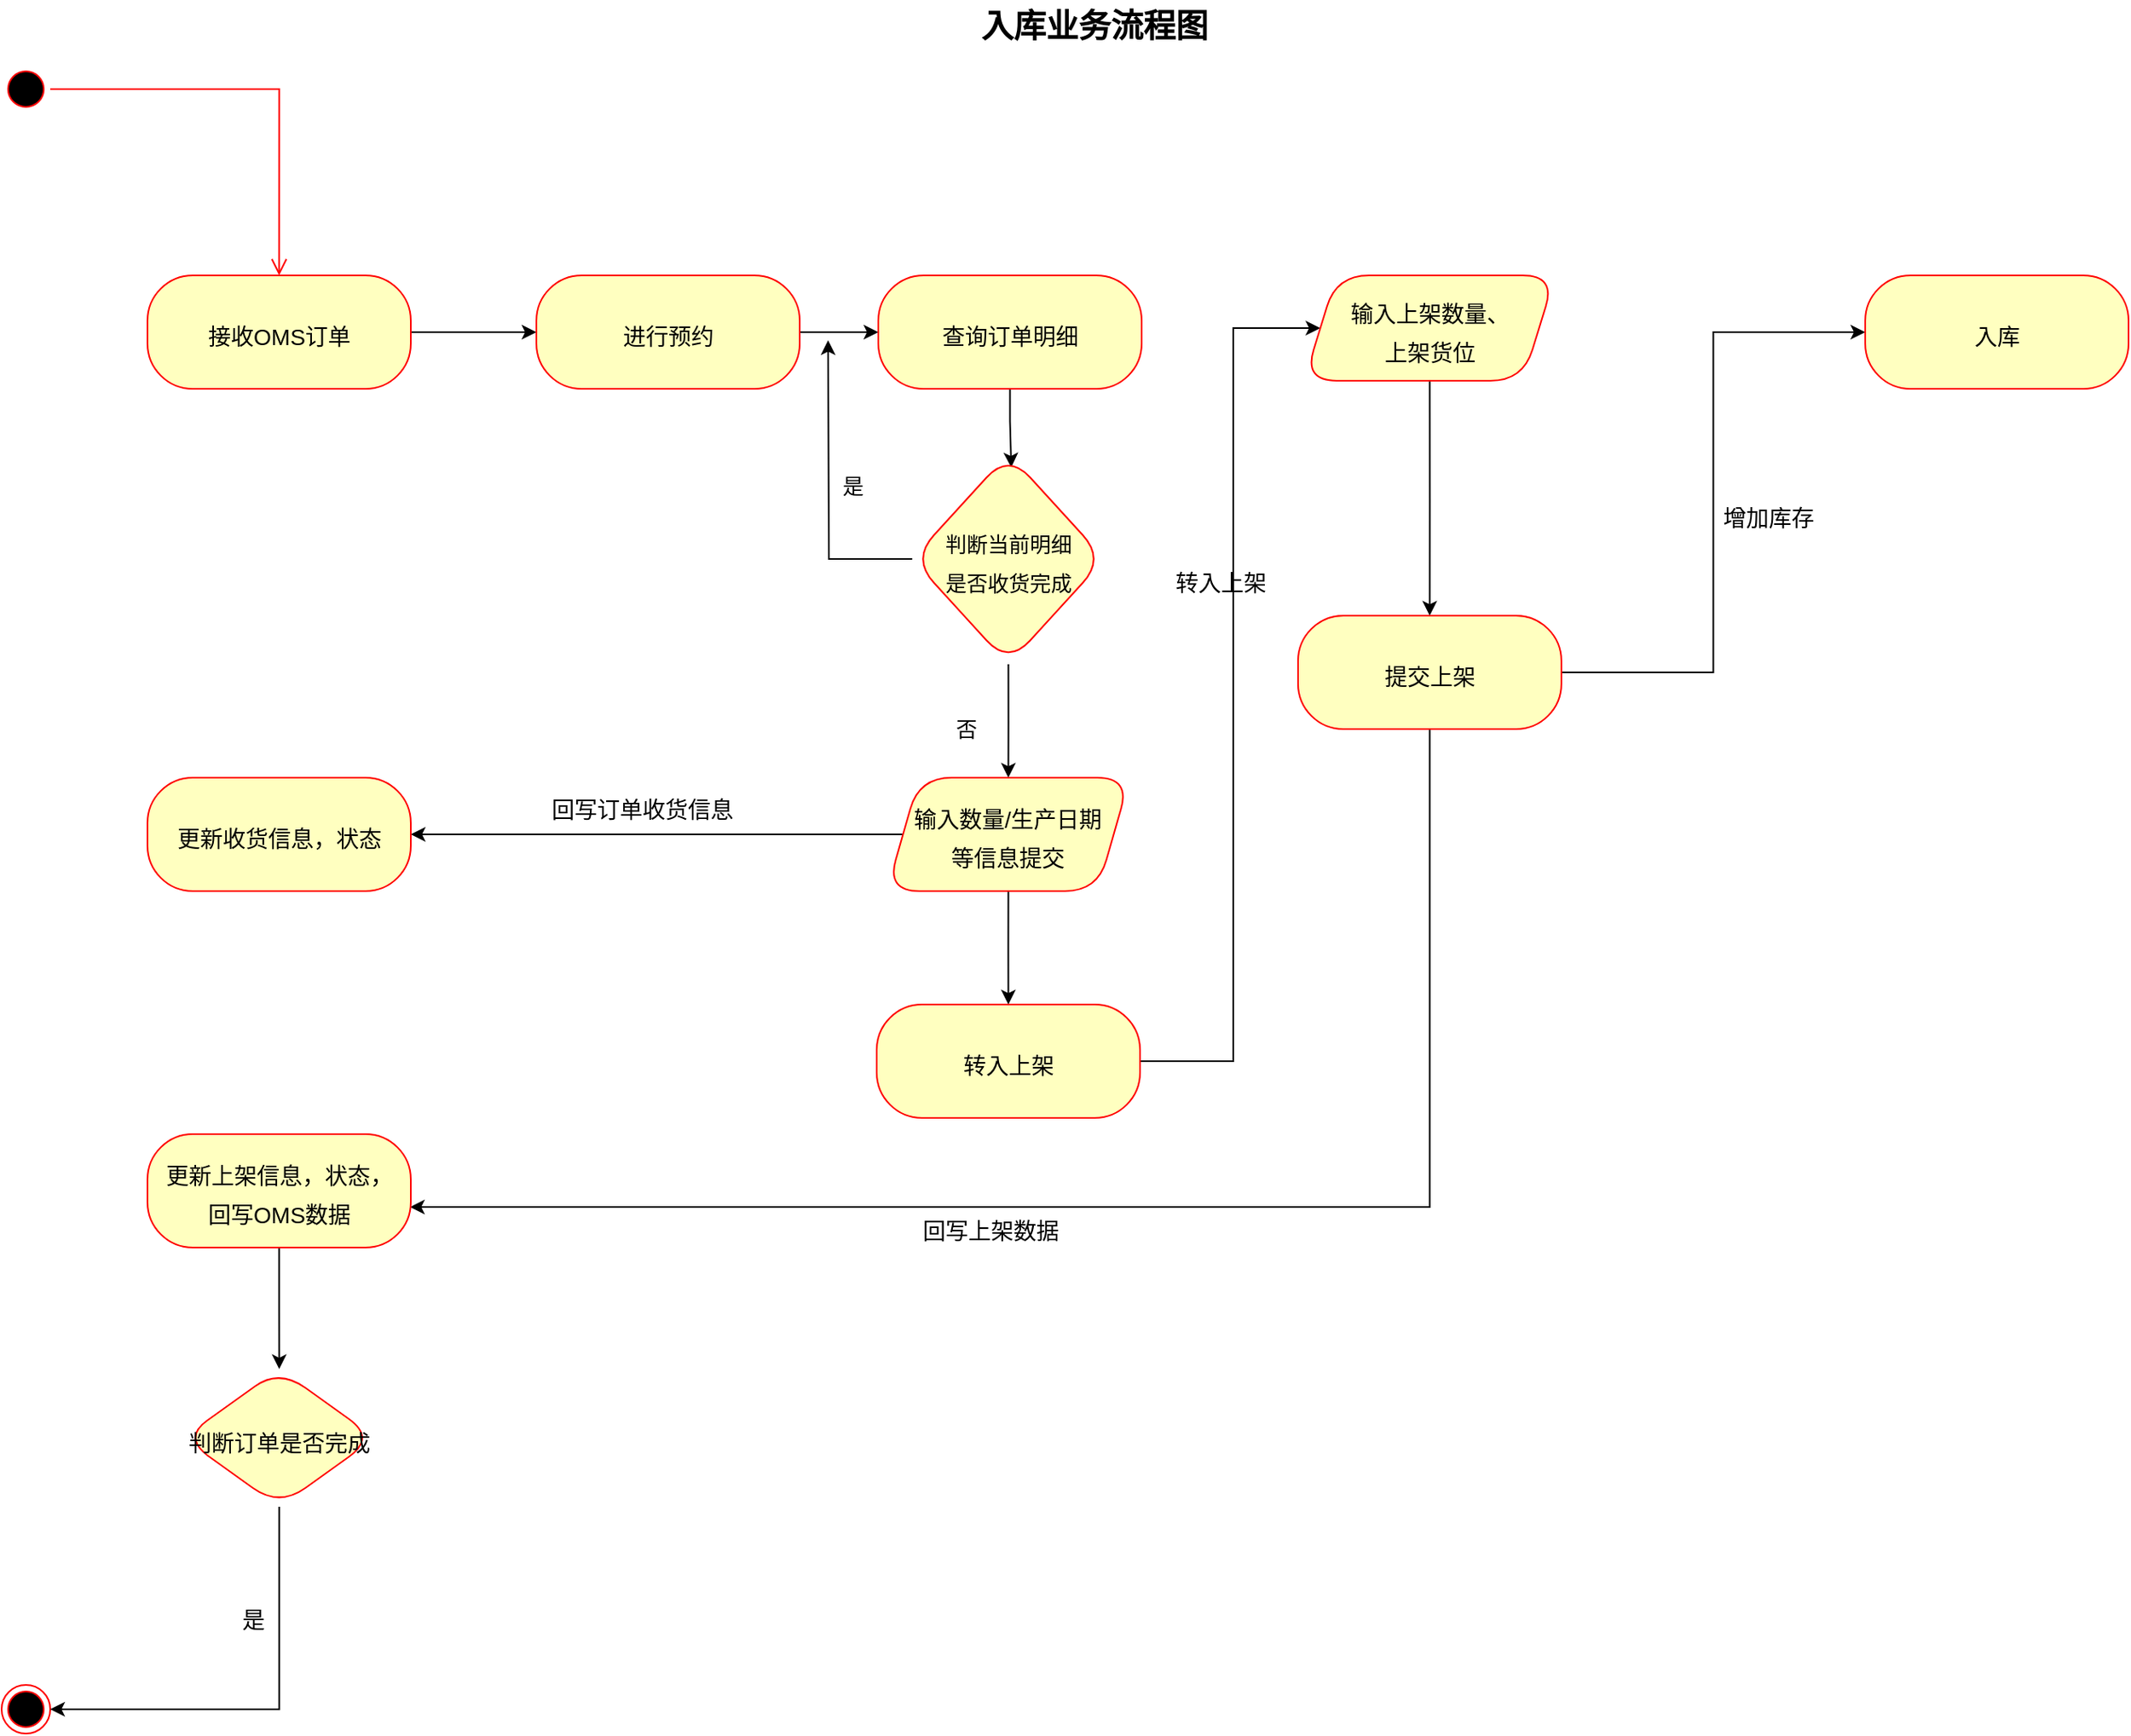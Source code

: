 <mxfile version="15.9.4" type="github">
  <diagram id="fIiXSZL2rTSmxZ8gm_aO" name="Page-1">
    <mxGraphModel dx="1713" dy="1129" grid="1" gridSize="10" guides="1" tooltips="1" connect="1" arrows="1" fold="1" page="1" pageScale="1" pageWidth="827" pageHeight="1169" math="0" shadow="0">
      <root>
        <mxCell id="0" />
        <mxCell id="1" parent="0" />
        <mxCell id="EC653Ei61_t5FoVVHQ31-1" value="入库业务流程图" style="text;html=1;strokeColor=none;fillColor=none;align=center;verticalAlign=middle;whiteSpace=wrap;rounded=0;fontSize=20;fontStyle=1" vertex="1" parent="1">
          <mxGeometry x="630" y="20" width="169" height="30" as="geometry" />
        </mxCell>
        <mxCell id="EC653Ei61_t5FoVVHQ31-3" value="" style="ellipse;html=1;shape=startState;fillColor=#000000;strokeColor=#ff0000;fontSize=20;" vertex="1" parent="1">
          <mxGeometry x="40" y="60" width="30" height="30" as="geometry" />
        </mxCell>
        <mxCell id="EC653Ei61_t5FoVVHQ31-4" value="" style="edgeStyle=orthogonalEdgeStyle;html=1;verticalAlign=bottom;endArrow=open;endSize=8;strokeColor=#ff0000;rounded=0;fontSize=20;entryX=0.5;entryY=0;entryDx=0;entryDy=0;" edge="1" source="EC653Ei61_t5FoVVHQ31-3" parent="1" target="EC653Ei61_t5FoVVHQ31-9">
          <mxGeometry relative="1" as="geometry">
            <mxPoint x="85" y="220" as="targetPoint" />
          </mxGeometry>
        </mxCell>
        <mxCell id="EC653Ei61_t5FoVVHQ31-12" value="" style="edgeStyle=orthogonalEdgeStyle;rounded=0;orthogonalLoop=1;jettySize=auto;html=1;fontSize=20;" edge="1" parent="1" source="EC653Ei61_t5FoVVHQ31-9" target="EC653Ei61_t5FoVVHQ31-11">
          <mxGeometry relative="1" as="geometry" />
        </mxCell>
        <mxCell id="EC653Ei61_t5FoVVHQ31-9" value="&lt;font style=&quot;font-size: 14px&quot;&gt;接收OMS订单&lt;/font&gt;" style="rounded=1;whiteSpace=wrap;html=1;arcSize=40;fontColor=#000000;fillColor=#ffffc0;strokeColor=#ff0000;fontSize=20;" vertex="1" parent="1">
          <mxGeometry x="130" y="190" width="162.5" height="70" as="geometry" />
        </mxCell>
        <mxCell id="EC653Ei61_t5FoVVHQ31-14" value="" style="edgeStyle=orthogonalEdgeStyle;rounded=0;orthogonalLoop=1;jettySize=auto;html=1;fontSize=20;" edge="1" parent="1" source="EC653Ei61_t5FoVVHQ31-11" target="EC653Ei61_t5FoVVHQ31-13">
          <mxGeometry relative="1" as="geometry" />
        </mxCell>
        <mxCell id="EC653Ei61_t5FoVVHQ31-11" value="&lt;font style=&quot;font-size: 14px&quot;&gt;进行预约&lt;/font&gt;" style="rounded=1;whiteSpace=wrap;html=1;arcSize=40;fontColor=#000000;fillColor=#ffffc0;strokeColor=#ff0000;fontSize=20;" vertex="1" parent="1">
          <mxGeometry x="370" y="190" width="162.5" height="70" as="geometry" />
        </mxCell>
        <mxCell id="EC653Ei61_t5FoVVHQ31-22" value="" style="edgeStyle=orthogonalEdgeStyle;rounded=0;orthogonalLoop=1;jettySize=auto;html=1;fontSize=20;fontColor=none;entryX=0.515;entryY=0.065;entryDx=0;entryDy=0;entryPerimeter=0;" edge="1" parent="1" source="EC653Ei61_t5FoVVHQ31-13" target="EC653Ei61_t5FoVVHQ31-21">
          <mxGeometry relative="1" as="geometry" />
        </mxCell>
        <mxCell id="EC653Ei61_t5FoVVHQ31-13" value="&lt;span style=&quot;font-size: 14px&quot;&gt;查询订单明细&lt;/span&gt;" style="rounded=1;whiteSpace=wrap;html=1;arcSize=40;fontColor=#000000;fillColor=#ffffc0;strokeColor=#ff0000;fontSize=20;" vertex="1" parent="1">
          <mxGeometry x="581" y="190" width="162.5" height="70" as="geometry" />
        </mxCell>
        <mxCell id="EC653Ei61_t5FoVVHQ31-15" value="" style="ellipse;html=1;shape=endState;fillColor=#000000;strokeColor=#ff0000;fontSize=20;" vertex="1" parent="1">
          <mxGeometry x="40" y="1060" width="30" height="30" as="geometry" />
        </mxCell>
        <mxCell id="EC653Ei61_t5FoVVHQ31-23" style="edgeStyle=orthogonalEdgeStyle;rounded=0;orthogonalLoop=1;jettySize=auto;html=1;fontSize=13;fontColor=none;exitX=0.5;exitY=1;exitDx=0;exitDy=0;entryX=0.5;entryY=0;entryDx=0;entryDy=0;" edge="1" parent="1" source="EC653Ei61_t5FoVVHQ31-21" target="EC653Ei61_t5FoVVHQ31-57">
          <mxGeometry relative="1" as="geometry">
            <mxPoint x="661.25" y="500" as="targetPoint" />
          </mxGeometry>
        </mxCell>
        <mxCell id="EC653Ei61_t5FoVVHQ31-25" style="edgeStyle=orthogonalEdgeStyle;rounded=0;orthogonalLoop=1;jettySize=auto;html=1;fontSize=13;fontColor=none;" edge="1" parent="1" source="EC653Ei61_t5FoVVHQ31-21">
          <mxGeometry relative="1" as="geometry">
            <mxPoint x="550" y="230" as="targetPoint" />
          </mxGeometry>
        </mxCell>
        <mxCell id="EC653Ei61_t5FoVVHQ31-21" value="&lt;font style=&quot;font-size: 13px&quot;&gt;判断当前明细&lt;br&gt;是否收货完成&lt;/font&gt;" style="rhombus;whiteSpace=wrap;html=1;fontSize=20;fillColor=#ffffc0;strokeColor=#ff0000;fontColor=#000000;rounded=1;arcSize=40;" vertex="1" parent="1">
          <mxGeometry x="601.88" y="300" width="118.75" height="130" as="geometry" />
        </mxCell>
        <mxCell id="EC653Ei61_t5FoVVHQ31-24" value="否" style="text;html=1;align=center;verticalAlign=middle;resizable=0;points=[];autosize=1;strokeColor=none;fillColor=none;fontSize=13;fontColor=none;" vertex="1" parent="1">
          <mxGeometry x="620" y="460" width="30" height="20" as="geometry" />
        </mxCell>
        <mxCell id="EC653Ei61_t5FoVVHQ31-26" value="是" style="text;html=1;align=center;verticalAlign=middle;resizable=0;points=[];autosize=1;strokeColor=none;fillColor=none;fontSize=13;fontColor=none;" vertex="1" parent="1">
          <mxGeometry x="550" y="310" width="30" height="20" as="geometry" />
        </mxCell>
        <mxCell id="EC653Ei61_t5FoVVHQ31-34" style="edgeStyle=orthogonalEdgeStyle;rounded=0;orthogonalLoop=1;jettySize=auto;html=1;fontSize=14;fontColor=none;entryX=0.5;entryY=0;entryDx=0;entryDy=0;exitX=0.5;exitY=1;exitDx=0;exitDy=0;" edge="1" parent="1" source="EC653Ei61_t5FoVVHQ31-57" target="EC653Ei61_t5FoVVHQ31-35">
          <mxGeometry relative="1" as="geometry">
            <mxPoint x="661.25" y="630" as="targetPoint" />
            <mxPoint x="661.3" y="570" as="sourcePoint" />
          </mxGeometry>
        </mxCell>
        <mxCell id="EC653Ei61_t5FoVVHQ31-39" style="edgeStyle=orthogonalEdgeStyle;rounded=0;orthogonalLoop=1;jettySize=auto;html=1;entryX=1;entryY=0.5;entryDx=0;entryDy=0;fontSize=14;fontColor=none;exitX=0;exitY=0.5;exitDx=0;exitDy=0;" edge="1" parent="1" source="EC653Ei61_t5FoVVHQ31-57" target="EC653Ei61_t5FoVVHQ31-36">
          <mxGeometry relative="1" as="geometry">
            <mxPoint x="580" y="535" as="sourcePoint" />
          </mxGeometry>
        </mxCell>
        <mxCell id="EC653Ei61_t5FoVVHQ31-41" style="edgeStyle=orthogonalEdgeStyle;rounded=0;orthogonalLoop=1;jettySize=auto;html=1;fontSize=14;fontColor=none;exitX=0.5;exitY=1;exitDx=0;exitDy=0;" edge="1" parent="1" source="EC653Ei61_t5FoVVHQ31-59">
          <mxGeometry relative="1" as="geometry">
            <mxPoint x="921.25" y="400" as="targetPoint" />
            <mxPoint x="921.3" y="260" as="sourcePoint" />
          </mxGeometry>
        </mxCell>
        <mxCell id="EC653Ei61_t5FoVVHQ31-31" value="转入上架" style="text;html=1;align=center;verticalAlign=middle;resizable=0;points=[];autosize=1;strokeColor=none;fillColor=none;fontSize=14;fontColor=none;" vertex="1" parent="1">
          <mxGeometry x="757" y="370" width="70" height="20" as="geometry" />
        </mxCell>
        <mxCell id="EC653Ei61_t5FoVVHQ31-60" style="edgeStyle=orthogonalEdgeStyle;rounded=0;orthogonalLoop=1;jettySize=auto;html=1;entryX=0;entryY=0.5;entryDx=0;entryDy=0;fontSize=14;fontColor=none;" edge="1" parent="1" source="EC653Ei61_t5FoVVHQ31-35" target="EC653Ei61_t5FoVVHQ31-59">
          <mxGeometry relative="1" as="geometry">
            <Array as="points">
              <mxPoint x="800" y="675" />
              <mxPoint x="800" y="223" />
            </Array>
          </mxGeometry>
        </mxCell>
        <mxCell id="EC653Ei61_t5FoVVHQ31-35" value="&lt;font style=&quot;font-size: 14px&quot;&gt;转入上架&lt;/font&gt;" style="rounded=1;whiteSpace=wrap;html=1;arcSize=40;fontColor=#000000;fillColor=#ffffc0;strokeColor=#ff0000;fontSize=20;" vertex="1" parent="1">
          <mxGeometry x="580" y="640" width="162.5" height="70" as="geometry" />
        </mxCell>
        <mxCell id="EC653Ei61_t5FoVVHQ31-36" value="&lt;font style=&quot;font-size: 14px&quot;&gt;更新收货信息，状态&lt;/font&gt;" style="rounded=1;whiteSpace=wrap;html=1;arcSize=40;fontColor=#000000;fillColor=#ffffc0;strokeColor=#ff0000;fontSize=20;" vertex="1" parent="1">
          <mxGeometry x="130" y="500" width="162.5" height="70" as="geometry" />
        </mxCell>
        <mxCell id="EC653Ei61_t5FoVVHQ31-40" value="回写订单收货信息" style="text;html=1;align=center;verticalAlign=middle;resizable=0;points=[];autosize=1;strokeColor=none;fillColor=none;fontSize=14;fontColor=none;" vertex="1" parent="1">
          <mxGeometry x="370" y="510" width="130" height="20" as="geometry" />
        </mxCell>
        <mxCell id="EC653Ei61_t5FoVVHQ31-43" style="edgeStyle=orthogonalEdgeStyle;rounded=0;orthogonalLoop=1;jettySize=auto;html=1;fontSize=14;fontColor=none;entryX=0;entryY=0.5;entryDx=0;entryDy=0;" edge="1" parent="1" source="EC653Ei61_t5FoVVHQ31-42" target="EC653Ei61_t5FoVVHQ31-44">
          <mxGeometry relative="1" as="geometry">
            <mxPoint x="1160" y="220" as="targetPoint" />
          </mxGeometry>
        </mxCell>
        <mxCell id="EC653Ei61_t5FoVVHQ31-45" style="edgeStyle=orthogonalEdgeStyle;rounded=0;orthogonalLoop=1;jettySize=auto;html=1;fontSize=14;fontColor=none;entryX=0.997;entryY=0.643;entryDx=0;entryDy=0;entryPerimeter=0;" edge="1" parent="1" source="EC653Ei61_t5FoVVHQ31-42" target="EC653Ei61_t5FoVVHQ31-46">
          <mxGeometry relative="1" as="geometry">
            <mxPoint x="970" y="770" as="targetPoint" />
            <Array as="points">
              <mxPoint x="921" y="765" />
            </Array>
          </mxGeometry>
        </mxCell>
        <mxCell id="EC653Ei61_t5FoVVHQ31-42" value="&lt;font style=&quot;font-size: 14px&quot;&gt;提交上架&lt;br&gt;&lt;/font&gt;" style="rounded=1;whiteSpace=wrap;html=1;arcSize=40;fontColor=#000000;fillColor=#ffffc0;strokeColor=#ff0000;fontSize=20;" vertex="1" parent="1">
          <mxGeometry x="840" y="400" width="162.5" height="70" as="geometry" />
        </mxCell>
        <mxCell id="EC653Ei61_t5FoVVHQ31-44" value="&lt;font style=&quot;font-size: 14px&quot;&gt;入库&lt;br&gt;&lt;/font&gt;" style="rounded=1;whiteSpace=wrap;html=1;arcSize=40;fontColor=#000000;fillColor=#ffffc0;strokeColor=#ff0000;fontSize=20;" vertex="1" parent="1">
          <mxGeometry x="1190" y="190" width="162.5" height="70" as="geometry" />
        </mxCell>
        <mxCell id="EC653Ei61_t5FoVVHQ31-64" value="" style="edgeStyle=orthogonalEdgeStyle;rounded=0;orthogonalLoop=1;jettySize=auto;html=1;fontSize=14;fontColor=none;" edge="1" parent="1" source="EC653Ei61_t5FoVVHQ31-46" target="EC653Ei61_t5FoVVHQ31-63">
          <mxGeometry relative="1" as="geometry" />
        </mxCell>
        <mxCell id="EC653Ei61_t5FoVVHQ31-46" value="&lt;font style=&quot;font-size: 14px&quot;&gt;更新上架信息，状态，&lt;br&gt;回写OMS数据&lt;br&gt;&lt;/font&gt;" style="rounded=1;whiteSpace=wrap;html=1;arcSize=40;fontColor=#000000;fillColor=#ffffc0;strokeColor=#ff0000;fontSize=20;" vertex="1" parent="1">
          <mxGeometry x="130" y="720" width="162.5" height="70" as="geometry" />
        </mxCell>
        <mxCell id="EC653Ei61_t5FoVVHQ31-49" value="回写上架数据" style="text;html=1;align=center;verticalAlign=middle;resizable=0;points=[];autosize=1;strokeColor=none;fillColor=none;fontSize=14;fontColor=none;" vertex="1" parent="1">
          <mxGeometry x="600" y="770" width="100" height="20" as="geometry" />
        </mxCell>
        <mxCell id="EC653Ei61_t5FoVVHQ31-57" value="&lt;span style=&quot;font-size: 14px&quot;&gt;输入数量/生产日期&lt;br&gt;等信息&lt;/span&gt;&lt;span style=&quot;font-size: 14px&quot;&gt;提交&lt;/span&gt;" style="shape=parallelogram;perimeter=parallelogramPerimeter;whiteSpace=wrap;html=1;fixedSize=1;fontSize=20;fillColor=#ffffc0;strokeColor=#ff0000;fontColor=#000000;rounded=1;arcSize=40;" vertex="1" parent="1">
          <mxGeometry x="586.24" y="500" width="150" height="70" as="geometry" />
        </mxCell>
        <mxCell id="EC653Ei61_t5FoVVHQ31-59" value="&lt;span style=&quot;font-size: 14px&quot;&gt;输入上架数量、&lt;br&gt;上架货位&lt;/span&gt;" style="shape=parallelogram;perimeter=parallelogramPerimeter;whiteSpace=wrap;html=1;fixedSize=1;fontSize=20;fillColor=#ffffc0;strokeColor=#ff0000;fontColor=#000000;rounded=1;arcSize=40;" vertex="1" parent="1">
          <mxGeometry x="843.75" y="190" width="155" height="65" as="geometry" />
        </mxCell>
        <mxCell id="EC653Ei61_t5FoVVHQ31-61" value="增加库存" style="text;html=1;align=center;verticalAlign=middle;resizable=0;points=[];autosize=1;strokeColor=none;fillColor=none;fontSize=14;fontColor=none;" vertex="1" parent="1">
          <mxGeometry x="1095" y="330" width="70" height="20" as="geometry" />
        </mxCell>
        <mxCell id="EC653Ei61_t5FoVVHQ31-75" style="edgeStyle=orthogonalEdgeStyle;rounded=0;orthogonalLoop=1;jettySize=auto;html=1;entryX=1;entryY=0.5;entryDx=0;entryDy=0;fontSize=14;fontColor=none;" edge="1" parent="1" source="EC653Ei61_t5FoVVHQ31-63" target="EC653Ei61_t5FoVVHQ31-15">
          <mxGeometry relative="1" as="geometry">
            <Array as="points">
              <mxPoint x="211" y="1075" />
            </Array>
          </mxGeometry>
        </mxCell>
        <mxCell id="EC653Ei61_t5FoVVHQ31-63" value="&lt;font style=&quot;font-size: 14px&quot;&gt;判断订单是否完成&lt;/font&gt;" style="rhombus;whiteSpace=wrap;html=1;fontSize=20;fillColor=#ffffc0;strokeColor=#ff0000;fontColor=#000000;rounded=1;arcSize=40;" vertex="1" parent="1">
          <mxGeometry x="151.88" y="865" width="118.75" height="85" as="geometry" />
        </mxCell>
        <mxCell id="EC653Ei61_t5FoVVHQ31-67" value="是" style="text;html=1;align=center;verticalAlign=middle;resizable=0;points=[];autosize=1;strokeColor=none;fillColor=none;fontSize=14;fontColor=none;" vertex="1" parent="1">
          <mxGeometry x="180" y="1010" width="30" height="20" as="geometry" />
        </mxCell>
      </root>
    </mxGraphModel>
  </diagram>
</mxfile>
